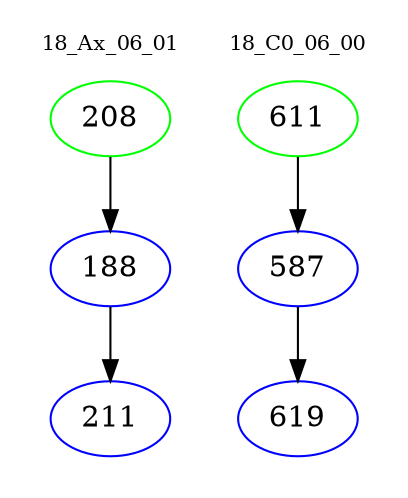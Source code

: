 digraph{
subgraph cluster_0 {
color = white
label = "18_Ax_06_01";
fontsize=10;
T0_208 [label="208", color="green"]
T0_208 -> T0_188 [color="black"]
T0_188 [label="188", color="blue"]
T0_188 -> T0_211 [color="black"]
T0_211 [label="211", color="blue"]
}
subgraph cluster_1 {
color = white
label = "18_C0_06_00";
fontsize=10;
T1_611 [label="611", color="green"]
T1_611 -> T1_587 [color="black"]
T1_587 [label="587", color="blue"]
T1_587 -> T1_619 [color="black"]
T1_619 [label="619", color="blue"]
}
}
